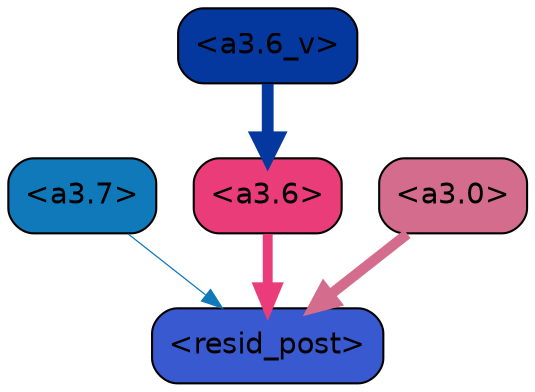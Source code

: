 strict digraph "" {
	graph [bgcolor=transparent,
		layout=dot,
		overlap=false,
		splines=true
	];
	"<a3.7>"	[color=black,
		fillcolor="#0f79b9",
		fontname=Helvetica,
		shape=box,
		style="filled, rounded"];
	"<resid_post>"	[color=black,
		fillcolor="#3959d1",
		fontname=Helvetica,
		shape=box,
		style="filled, rounded"];
	"<a3.7>" -> "<resid_post>"	[color="#0f79b9",
		penwidth=0.6];
	"<a3.6>"	[color=black,
		fillcolor="#ea3c78",
		fontname=Helvetica,
		shape=box,
		style="filled, rounded"];
	"<a3.6>" -> "<resid_post>"	[color="#ea3c78",
		penwidth=4.748674273490906];
	"<a3.0>"	[color=black,
		fillcolor="#d36c8d",
		fontname=Helvetica,
		shape=box,
		style="filled, rounded"];
	"<a3.0>" -> "<resid_post>"	[color="#d36c8d",
		penwidth=5.004031300544739];
	"<a3.6_v>"	[color=black,
		fillcolor="#04389e",
		fontname=Helvetica,
		shape=box,
		style="filled, rounded"];
	"<a3.6_v>" -> "<a3.6>"	[color="#04389e",
		penwidth=5.669987380504608];
}
